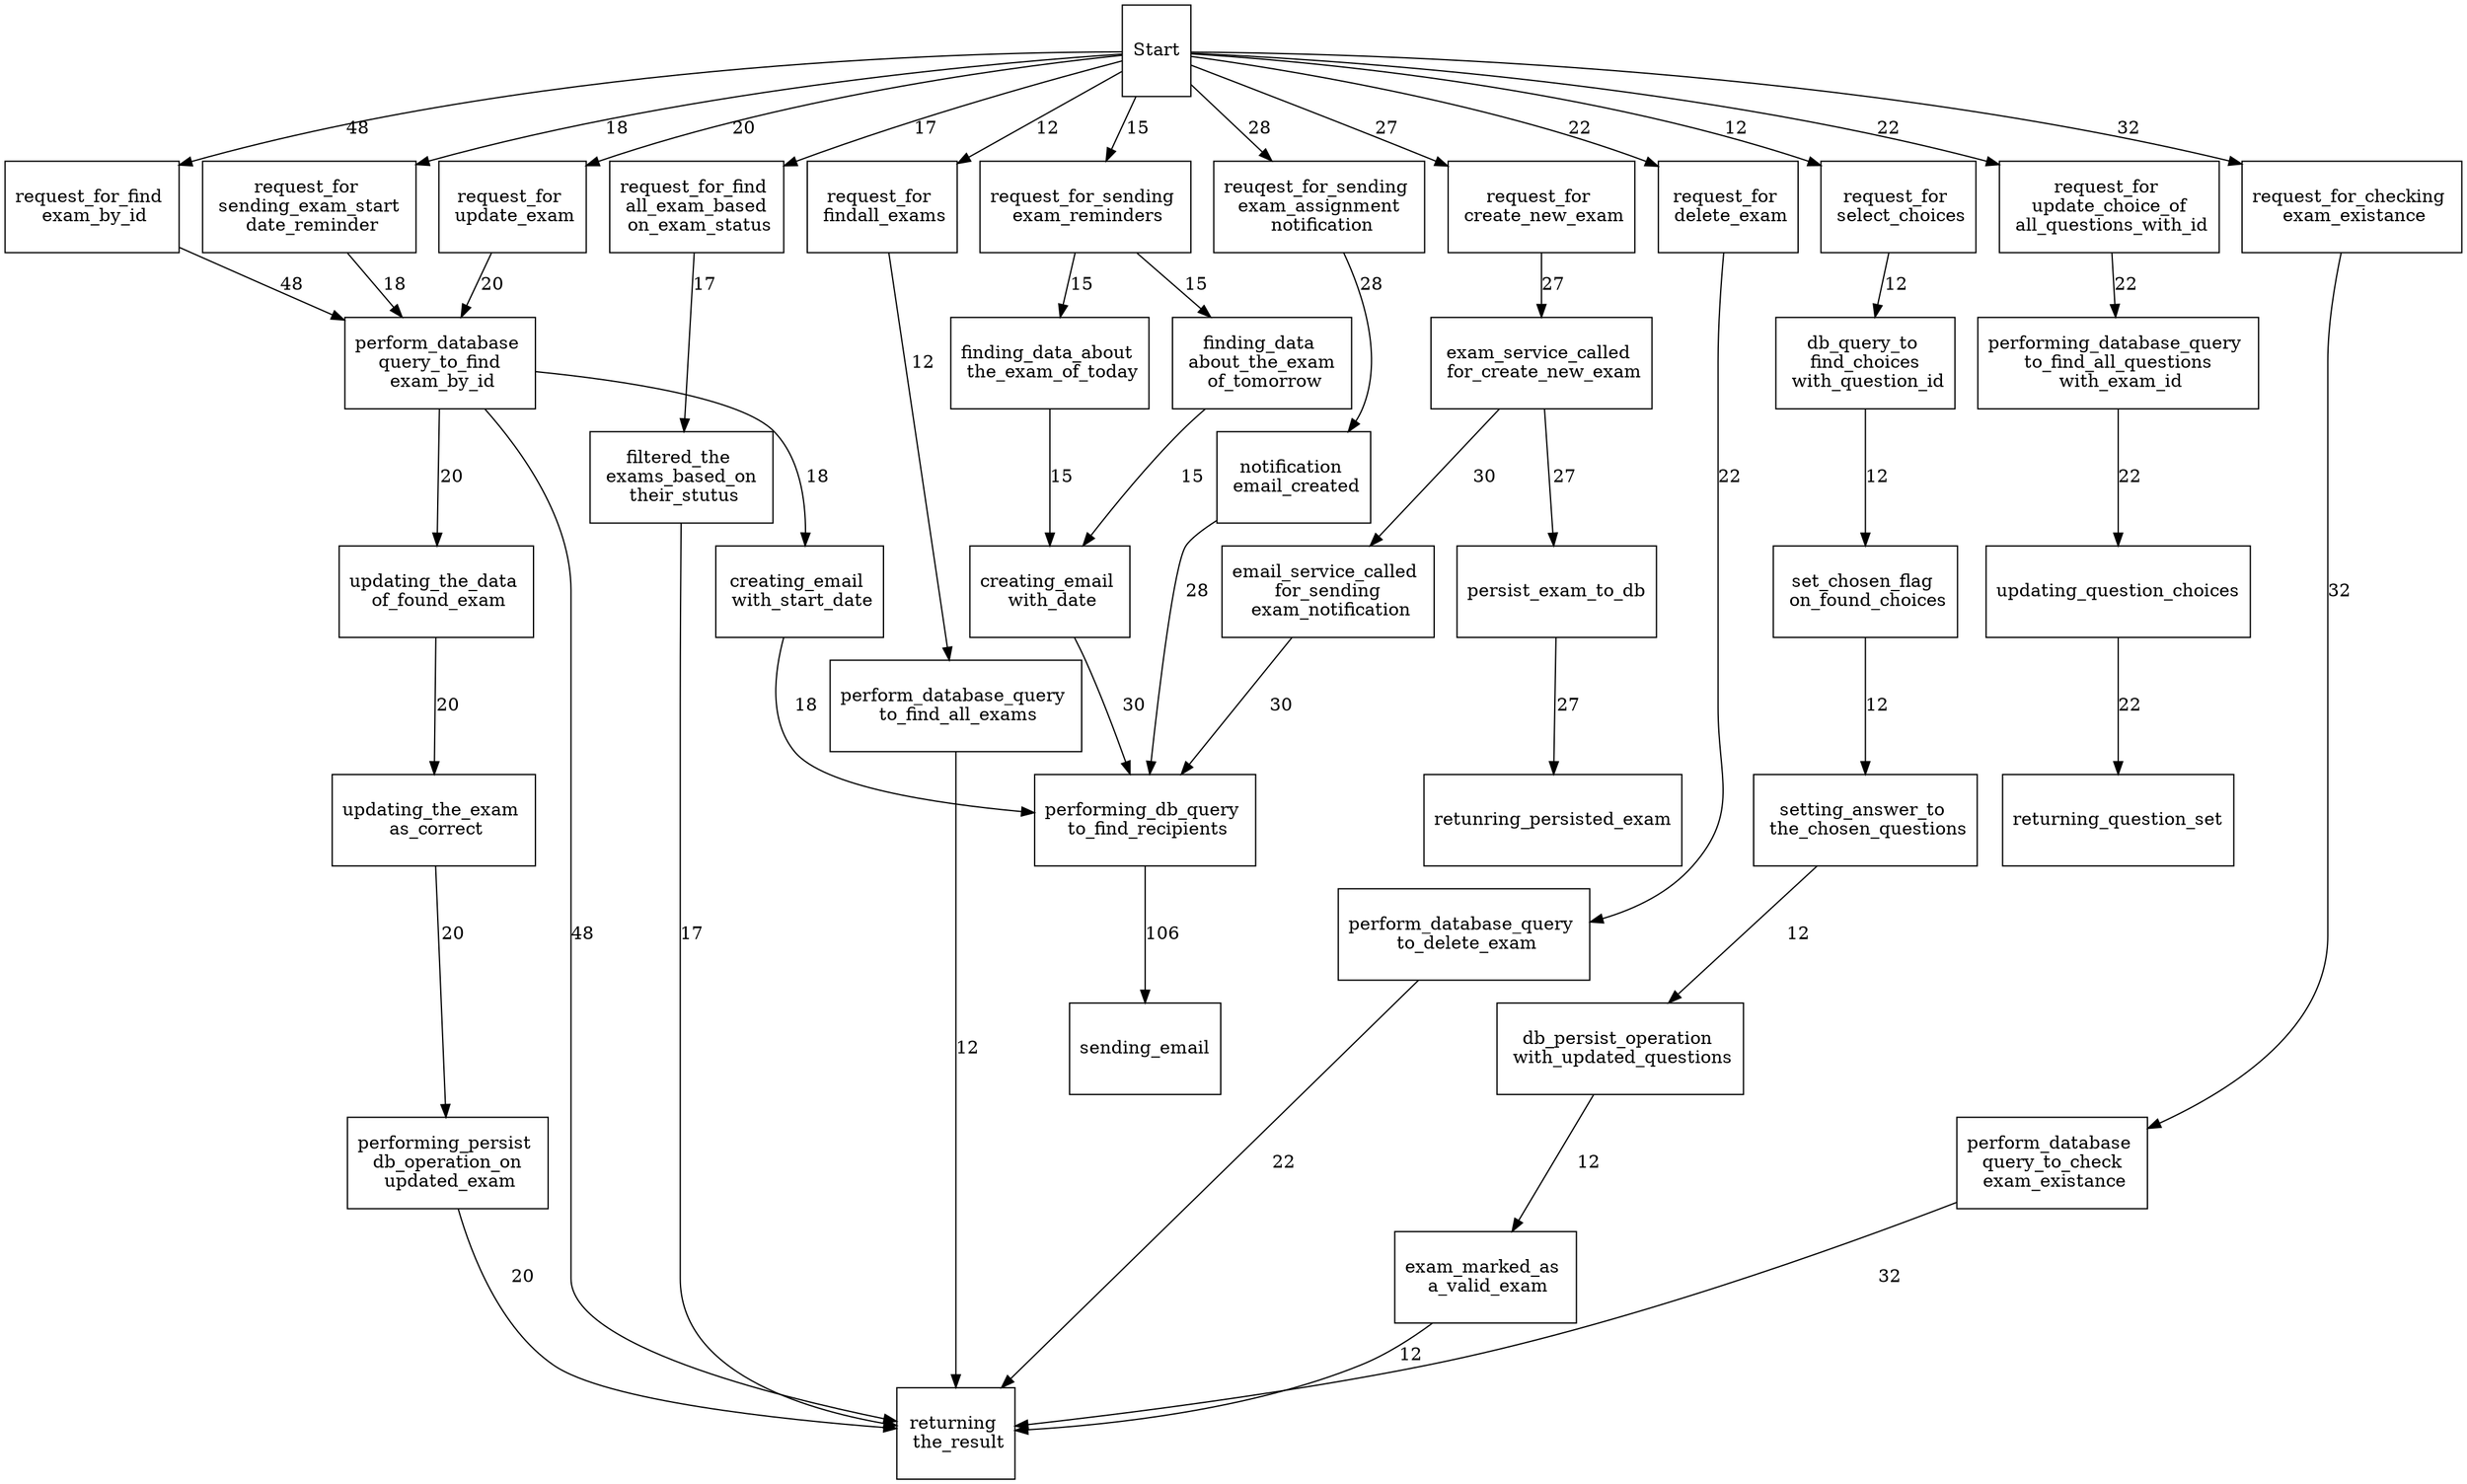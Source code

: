 strict digraph G {
node [shape=box, height = 1];
ratio=fill;

n1[label = "Start"];
n2[label = "request_for \n update_exam"];
n3[label = "perform_database \n query_to_find \n exam_by_id"];
n4[label = "updating_the_data \n of_found_exam"];
n5[label = "updating_the_exam \n as_correct"];
n6[label = "performing_persist \n db_operation_on \n updated_exam"];
n7[label = "returning \n the_result"];
n8[label = "request_for_find \n exam_by_id"];
n10[label = "request_for_find \n all_exam_based \n on_exam_status"];
n11[label = "filtered_the \n exams_based_on \n their_stutus"];
n12[label = "request_for \n findall_exams"];
n13[label = "perform_database_query \n to_find_all_exams"];
n14[label = "request_for \n sending_exam_start \n date_reminder"];
n15[label = "creating_email \n with_start_date"];
n16[label = "performing_db_query \n to_find_recipients"]
n17[label = "sending_email"];
n18[label = "request_for_sending \n exam_reminders"];
n19[label = "finding_data_about \n the_exam_of_today"];
n20[label = "creating_email \n with_date"];
n21[label = "finding_data \n about_the_exam \n of_tomorrow"];
n22[label = "reuqest_for_sending \n exam_assignment \n notification"];
n23[label = "notification \n email_created"];
n24[label = "request_for \n create_new_exam"];
n25[label = "exam_service_called \n for_create_new_exam"];
n26[label = "email_service_called \n for_sending \n exam_notification"];
n27[label = "request_for \n delete_exam"];
n28[label = "perform_database_query \n to_delete_exam"];
n29[label = "request_for \n select_choices"];
n30[label = "db_query_to \n find_choices \n with_question_id"];
n31[label = "set_chosen_flag \n on_found_choices"];
n32[label = "setting_answer_to \n the_chosen_questions"];
n33[label = "db_persist_operation \n with_updated_questions"];
n34[label = "exam_marked_as \n a_valid_exam"];
n37[label = "persist_exam_to_db"];
n38[label = "retunring_persisted_exam"];
n39[label = "request_for \n update_choice_of \n all_questions_with_id"];
n40[label = "performing_database_query \n to_find_all_questions \n with_exam_id"];
n41[label = "updating_question_choices"];
n42[label = "returning_question_set"];
n43[label = "request_for_checking \n exam_existance"];
n44[label = "perform_database \n query_to_check \n exam_existance"];


n1 -> n2 [label="20"];
n2 -> n3 [label="20"]; 
n3 -> n4[label="20"];
n4 -> n5 [label="20"];
n5 -> n6 [label="20"];
n6 -> n7 [label="20"];


n1 -> n8 [label="48"];
n8 -> n3 [label="48"];
n3 -> n7 [label="48"];

n1 -> n10 [label="17"];
n10 -> n11 [label="17"];
n11 -> n7 [label="17"];

n1 -> n12 [label="12"];
n12 -> n13 [label="12"];
n13 -> n7 [label="12"];

n1 -> n14 [label="18"];
n14 -> n3[label="18"];
n3 -> n15 [label="18"];
n15 -> n16 [label="18"];
n16  -> n17 [label="106"];


n1 -> n18 [label="15"];
n18 -> n19 [label="15"];
n19 -> n20 [label="15"];
n20 -> n16 [label="30"];
n16 -> n17 [label="106"];

n1 -> n18 [label="15"];
n18 -> n21 [label="15"];
n21 -> n20 [label="15"];
n20 -> n16 [label="30"];
n16 -> n17 [label="106"];


n1 -> n22 [label="28"];
n22 -> n23 [label="28"];
n23 -> n16 [label="28"];
n16 -> n17 [label="106"];

n1 -> n24 [label="30"];
n24 -> n25 [label="30"];
n25 -> n26 [label="30"];
n26 -> n16 [label="30"];
n16 -> n17 [label="106"];

n1 -> n27 [label="22"];
n27 -> n28 [label="22"];
n28 -> n7 [label="22"];

n1 -> n29 [label="12"];
n29 -> n30 [label="12"];
n30 -> n31 [label="12"];
n31 -> n32 [label="12"];
n32 -> n33[label="12"];
n33 -> n34 [label="12"];
n34 -> n7 [label="12"];

n1 -> n24 [label="27"];
n24 -> n25 [label="27"];
n25 -> n37 [label="27"];
n37 -> n38 [label="27"];

n1 -> n39 [label="22"];
n39 -> n40 [label="22"];
n40 -> n41 [label="22"];
n41 -> n42 [label="22"];

n1 -> n43 [label="32"];
n43 -> n44 [label = "32"];
n44 -> n7 [label="32"];
}